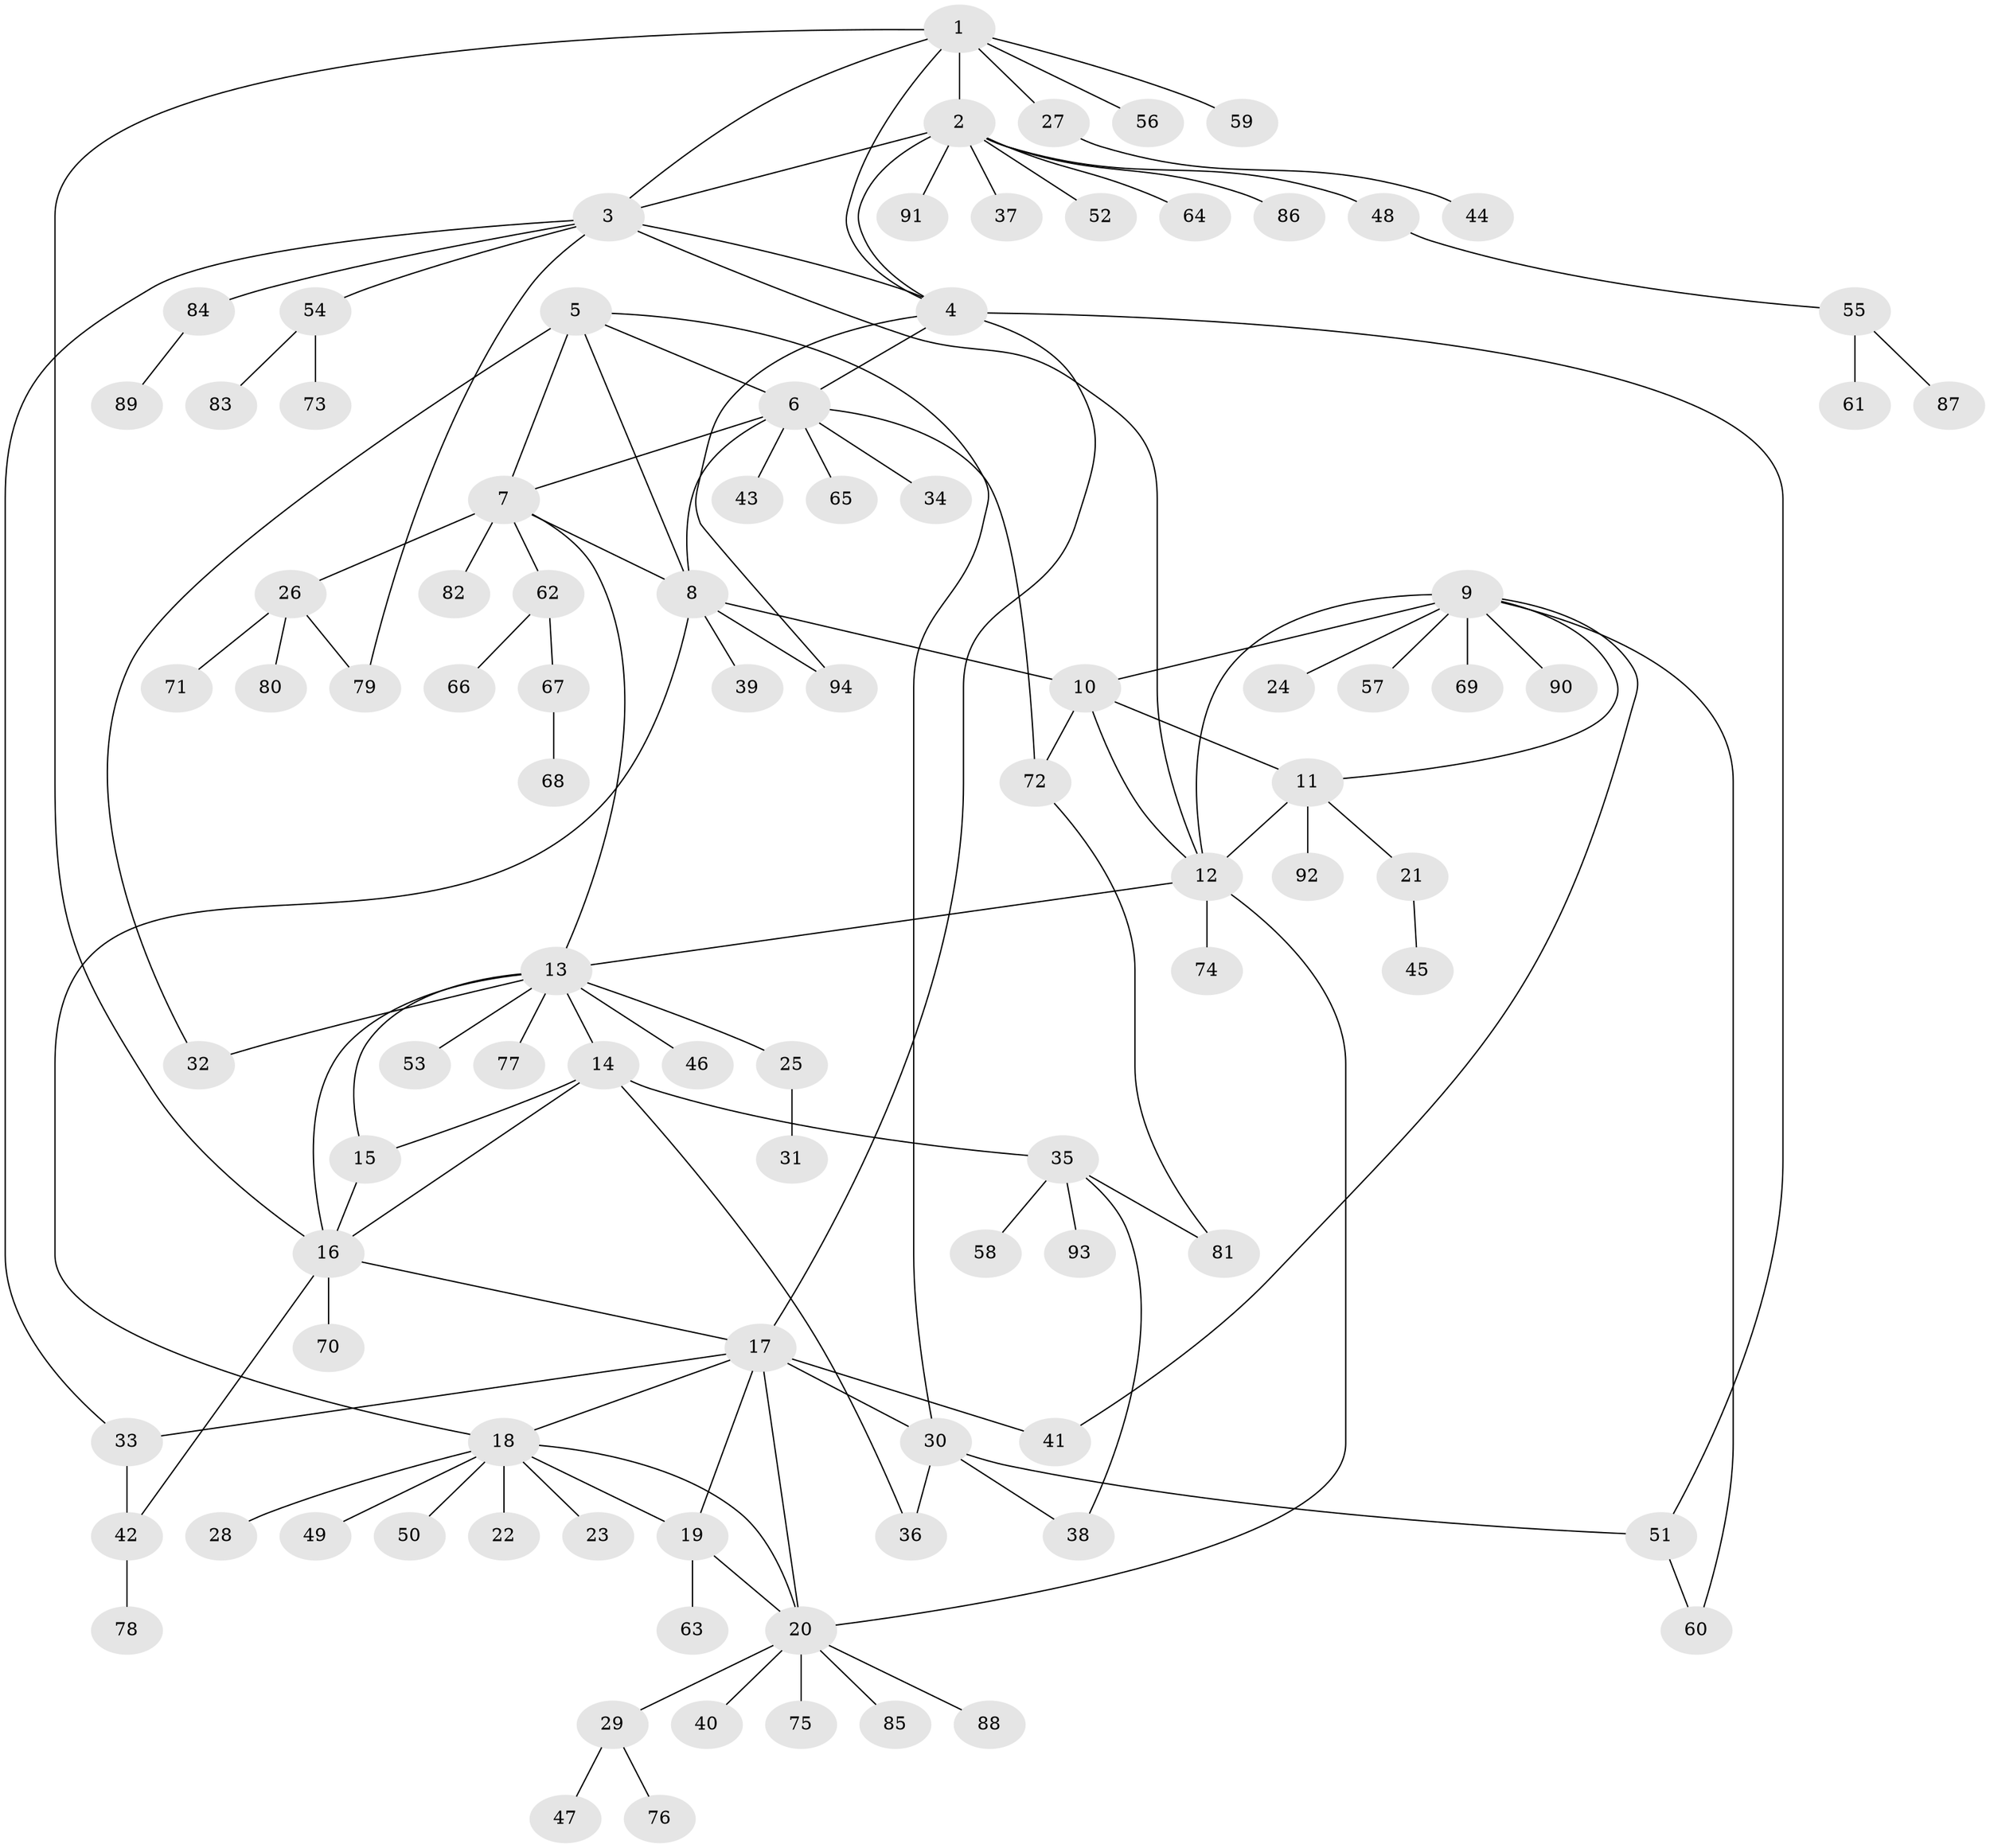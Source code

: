 // Generated by graph-tools (version 1.1) at 2025/15/03/09/25 04:15:49]
// undirected, 94 vertices, 127 edges
graph export_dot {
graph [start="1"]
  node [color=gray90,style=filled];
  1;
  2;
  3;
  4;
  5;
  6;
  7;
  8;
  9;
  10;
  11;
  12;
  13;
  14;
  15;
  16;
  17;
  18;
  19;
  20;
  21;
  22;
  23;
  24;
  25;
  26;
  27;
  28;
  29;
  30;
  31;
  32;
  33;
  34;
  35;
  36;
  37;
  38;
  39;
  40;
  41;
  42;
  43;
  44;
  45;
  46;
  47;
  48;
  49;
  50;
  51;
  52;
  53;
  54;
  55;
  56;
  57;
  58;
  59;
  60;
  61;
  62;
  63;
  64;
  65;
  66;
  67;
  68;
  69;
  70;
  71;
  72;
  73;
  74;
  75;
  76;
  77;
  78;
  79;
  80;
  81;
  82;
  83;
  84;
  85;
  86;
  87;
  88;
  89;
  90;
  91;
  92;
  93;
  94;
  1 -- 2;
  1 -- 3;
  1 -- 4;
  1 -- 16;
  1 -- 27;
  1 -- 56;
  1 -- 59;
  2 -- 3;
  2 -- 4;
  2 -- 37;
  2 -- 48;
  2 -- 52;
  2 -- 64;
  2 -- 86;
  2 -- 91;
  3 -- 4;
  3 -- 12;
  3 -- 33;
  3 -- 54;
  3 -- 79;
  3 -- 84;
  4 -- 6;
  4 -- 17;
  4 -- 51;
  4 -- 94;
  5 -- 6;
  5 -- 7;
  5 -- 8;
  5 -- 30;
  5 -- 32;
  6 -- 7;
  6 -- 8;
  6 -- 34;
  6 -- 43;
  6 -- 65;
  6 -- 72;
  7 -- 8;
  7 -- 13;
  7 -- 26;
  7 -- 62;
  7 -- 82;
  8 -- 10;
  8 -- 18;
  8 -- 39;
  8 -- 94;
  9 -- 10;
  9 -- 11;
  9 -- 12;
  9 -- 24;
  9 -- 41;
  9 -- 57;
  9 -- 60;
  9 -- 69;
  9 -- 90;
  10 -- 11;
  10 -- 12;
  10 -- 72;
  11 -- 12;
  11 -- 21;
  11 -- 92;
  12 -- 13;
  12 -- 20;
  12 -- 74;
  13 -- 14;
  13 -- 15;
  13 -- 16;
  13 -- 25;
  13 -- 32;
  13 -- 46;
  13 -- 53;
  13 -- 77;
  14 -- 15;
  14 -- 16;
  14 -- 35;
  14 -- 36;
  15 -- 16;
  16 -- 17;
  16 -- 42;
  16 -- 70;
  17 -- 18;
  17 -- 19;
  17 -- 20;
  17 -- 30;
  17 -- 33;
  17 -- 41;
  18 -- 19;
  18 -- 20;
  18 -- 22;
  18 -- 23;
  18 -- 28;
  18 -- 49;
  18 -- 50;
  19 -- 20;
  19 -- 63;
  20 -- 29;
  20 -- 40;
  20 -- 75;
  20 -- 85;
  20 -- 88;
  21 -- 45;
  25 -- 31;
  26 -- 71;
  26 -- 79;
  26 -- 80;
  27 -- 44;
  29 -- 47;
  29 -- 76;
  30 -- 36;
  30 -- 38;
  30 -- 51;
  33 -- 42;
  35 -- 38;
  35 -- 58;
  35 -- 81;
  35 -- 93;
  42 -- 78;
  48 -- 55;
  51 -- 60;
  54 -- 73;
  54 -- 83;
  55 -- 61;
  55 -- 87;
  62 -- 66;
  62 -- 67;
  67 -- 68;
  72 -- 81;
  84 -- 89;
}
